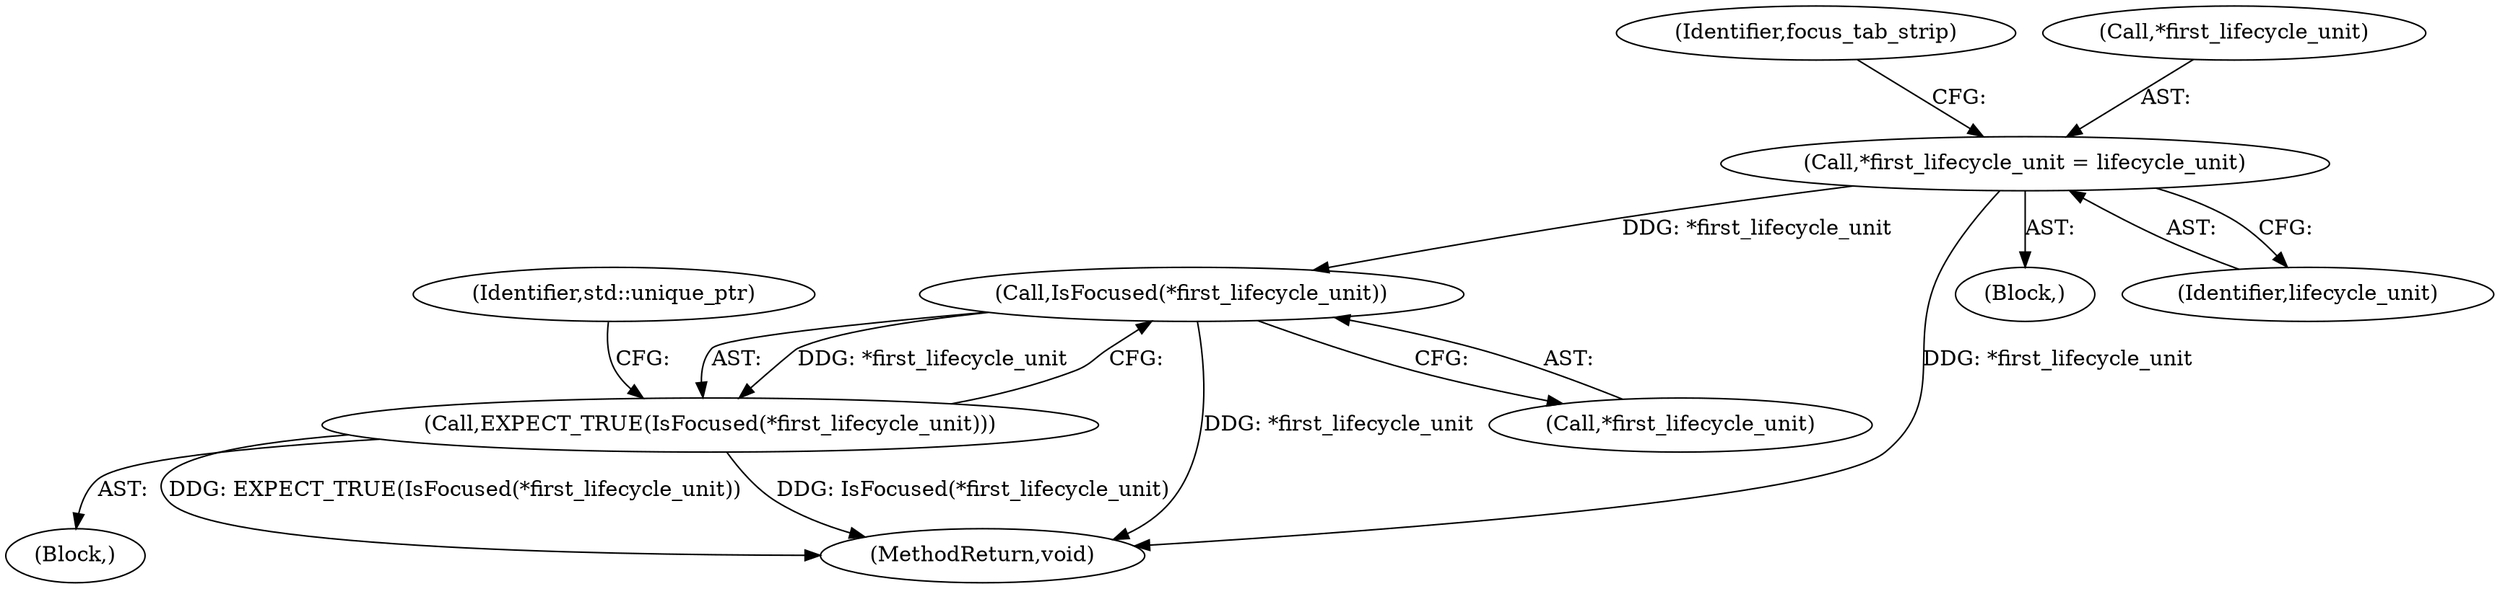 digraph "0_Chrome_7394cf6f43d7a86630d3eb1c728fd63c621b5530_6@pointer" {
"1000124" [label="(Call,IsFocused(*first_lifecycle_unit))"];
"1000116" [label="(Call,*first_lifecycle_unit = lifecycle_unit)"];
"1000123" [label="(Call,EXPECT_TRUE(IsFocused(*first_lifecycle_unit)))"];
"1000116" [label="(Call,*first_lifecycle_unit = lifecycle_unit)"];
"1000115" [label="(Block,)"];
"1000134" [label="(Identifier,std::unique_ptr)"];
"1000121" [label="(Identifier,focus_tab_strip)"];
"1000122" [label="(Block,)"];
"1000119" [label="(Identifier,lifecycle_unit)"];
"1000117" [label="(Call,*first_lifecycle_unit)"];
"1000125" [label="(Call,*first_lifecycle_unit)"];
"1000124" [label="(Call,IsFocused(*first_lifecycle_unit))"];
"1000123" [label="(Call,EXPECT_TRUE(IsFocused(*first_lifecycle_unit)))"];
"1000221" [label="(MethodReturn,void)"];
"1000124" -> "1000123"  [label="AST: "];
"1000124" -> "1000125"  [label="CFG: "];
"1000125" -> "1000124"  [label="AST: "];
"1000123" -> "1000124"  [label="CFG: "];
"1000124" -> "1000221"  [label="DDG: *first_lifecycle_unit"];
"1000124" -> "1000123"  [label="DDG: *first_lifecycle_unit"];
"1000116" -> "1000124"  [label="DDG: *first_lifecycle_unit"];
"1000116" -> "1000115"  [label="AST: "];
"1000116" -> "1000119"  [label="CFG: "];
"1000117" -> "1000116"  [label="AST: "];
"1000119" -> "1000116"  [label="AST: "];
"1000121" -> "1000116"  [label="CFG: "];
"1000116" -> "1000221"  [label="DDG: *first_lifecycle_unit"];
"1000123" -> "1000122"  [label="AST: "];
"1000134" -> "1000123"  [label="CFG: "];
"1000123" -> "1000221"  [label="DDG: EXPECT_TRUE(IsFocused(*first_lifecycle_unit))"];
"1000123" -> "1000221"  [label="DDG: IsFocused(*first_lifecycle_unit)"];
}
